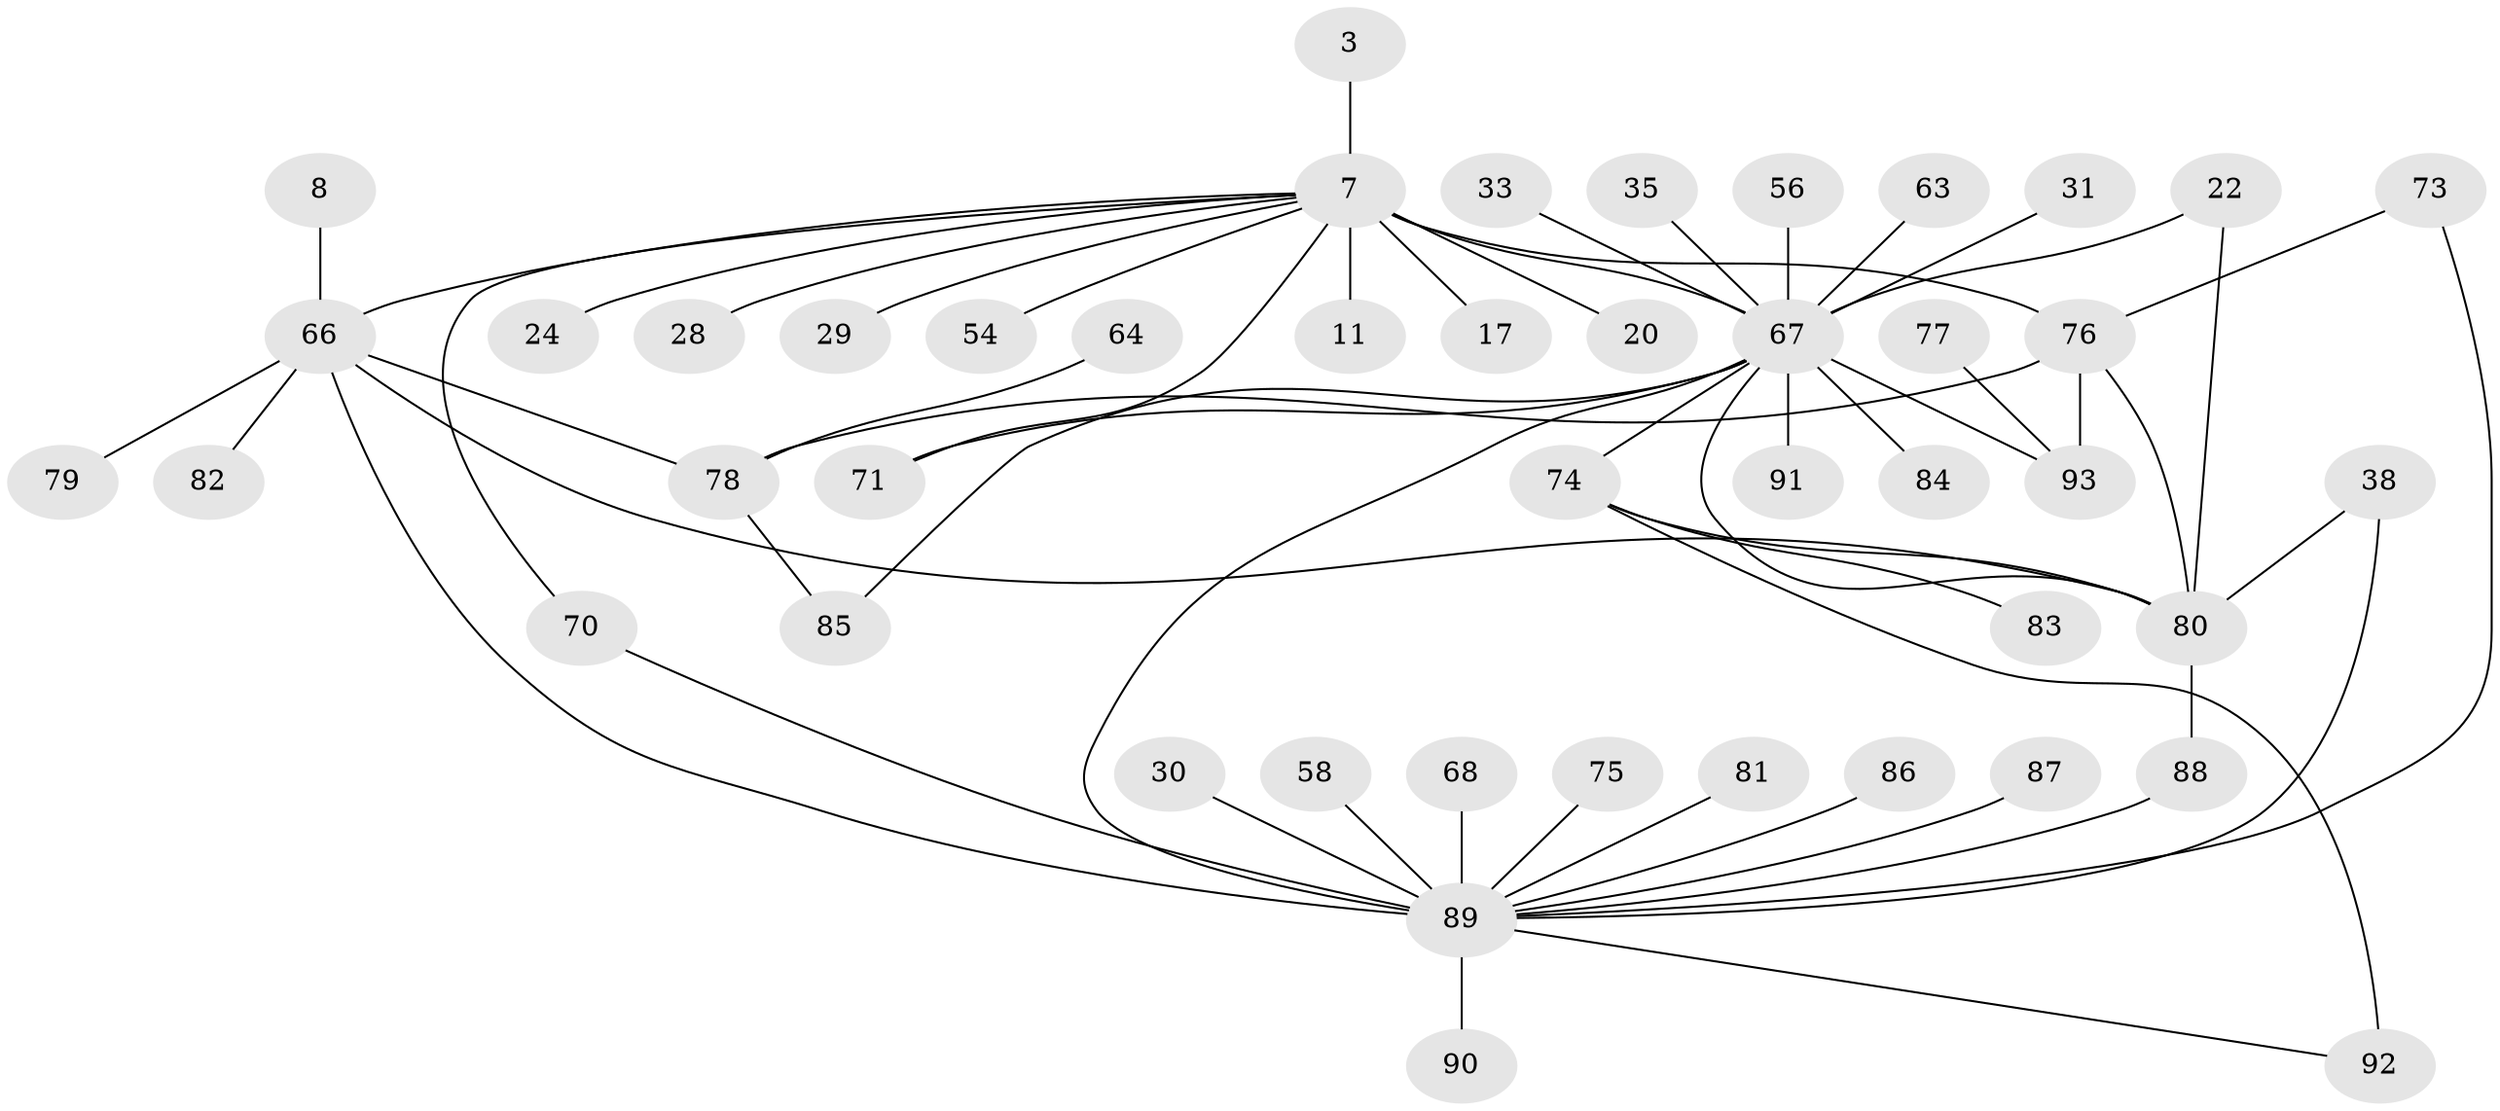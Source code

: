 // original degree distribution, {5: 0.053763440860215055, 23: 0.010752688172043012, 1: 0.41935483870967744, 11: 0.010752688172043012, 14: 0.010752688172043012, 2: 0.22580645161290322, 6: 0.021505376344086023, 4: 0.0967741935483871, 3: 0.11827956989247312, 8: 0.010752688172043012, 10: 0.010752688172043012, 9: 0.010752688172043012}
// Generated by graph-tools (version 1.1) at 2025/47/03/09/25 04:47:49]
// undirected, 46 vertices, 59 edges
graph export_dot {
graph [start="1"]
  node [color=gray90,style=filled];
  3;
  7 [super="+2"];
  8;
  11;
  17;
  20;
  22;
  24;
  28;
  29;
  30;
  31;
  33 [super="+25"];
  35;
  38;
  54 [super="+23"];
  56;
  58;
  63 [super="+62"];
  64;
  66 [super="+9+44"];
  67 [super="+41+42+60+48"];
  68;
  70 [super="+53"];
  71 [super="+69"];
  73 [super="+32+59"];
  74 [super="+37"];
  75;
  76 [super="+39+14+10"];
  77;
  78 [super="+51"];
  79;
  80 [super="+72+27"];
  81;
  82;
  83;
  84;
  85;
  86;
  87;
  88;
  89 [super="+65+15+12+57+52+55"];
  90;
  91;
  92;
  93 [super="+46"];
  3 -- 7;
  7 -- 11;
  7 -- 66 [weight=4];
  7 -- 17;
  7 -- 20;
  7 -- 24;
  7 -- 28;
  7 -- 29;
  7 -- 76 [weight=4];
  7 -- 70;
  7 -- 67 [weight=5];
  7 -- 54;
  7 -- 71 [weight=2];
  8 -- 66;
  22 -- 67 [weight=2];
  22 -- 80;
  30 -- 89;
  31 -- 67;
  33 -- 67;
  35 -- 67;
  38 -- 89;
  38 -- 80;
  56 -- 67;
  58 -- 89;
  63 -- 67;
  64 -- 78;
  66 -- 78 [weight=2];
  66 -- 79;
  66 -- 80 [weight=2];
  66 -- 82;
  66 -- 89 [weight=2];
  67 -- 89 [weight=3];
  67 -- 71 [weight=2];
  67 -- 74;
  67 -- 80 [weight=2];
  67 -- 84;
  67 -- 85;
  67 -- 91;
  67 -- 93;
  68 -- 89;
  70 -- 89;
  73 -- 89;
  73 -- 76;
  74 -- 83;
  74 -- 92 [weight=2];
  74 -- 80 [weight=2];
  75 -- 89;
  76 -- 78;
  76 -- 80;
  76 -- 93;
  77 -- 93;
  78 -- 85;
  80 -- 88;
  81 -- 89;
  86 -- 89;
  87 -- 89;
  88 -- 89;
  89 -- 90;
  89 -- 92;
}
